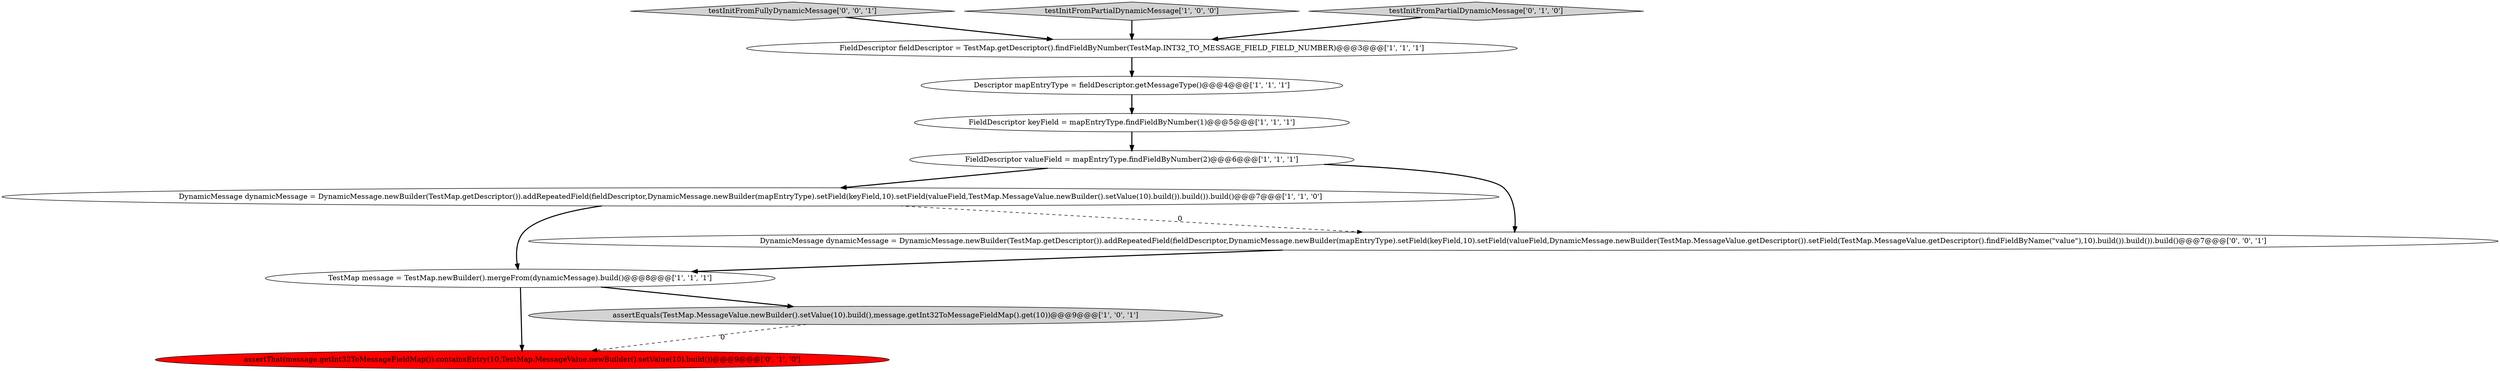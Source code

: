 digraph {
8 [style = filled, label = "assertThat(message.getInt32ToMessageFieldMap()).containsEntry(10,TestMap.MessageValue.newBuilder().setValue(10).build())@@@9@@@['0', '1', '0']", fillcolor = red, shape = ellipse image = "AAA1AAABBB2BBB"];
5 [style = filled, label = "DynamicMessage dynamicMessage = DynamicMessage.newBuilder(TestMap.getDescriptor()).addRepeatedField(fieldDescriptor,DynamicMessage.newBuilder(mapEntryType).setField(keyField,10).setField(valueField,TestMap.MessageValue.newBuilder().setValue(10).build()).build()).build()@@@7@@@['1', '1', '0']", fillcolor = white, shape = ellipse image = "AAA0AAABBB1BBB"];
7 [style = filled, label = "FieldDescriptor keyField = mapEntryType.findFieldByNumber(1)@@@5@@@['1', '1', '1']", fillcolor = white, shape = ellipse image = "AAA0AAABBB1BBB"];
10 [style = filled, label = "testInitFromFullyDynamicMessage['0', '0', '1']", fillcolor = lightgray, shape = diamond image = "AAA0AAABBB3BBB"];
3 [style = filled, label = "TestMap message = TestMap.newBuilder().mergeFrom(dynamicMessage).build()@@@8@@@['1', '1', '1']", fillcolor = white, shape = ellipse image = "AAA0AAABBB1BBB"];
1 [style = filled, label = "assertEquals(TestMap.MessageValue.newBuilder().setValue(10).build(),message.getInt32ToMessageFieldMap().get(10))@@@9@@@['1', '0', '1']", fillcolor = lightgray, shape = ellipse image = "AAA0AAABBB1BBB"];
2 [style = filled, label = "Descriptor mapEntryType = fieldDescriptor.getMessageType()@@@4@@@['1', '1', '1']", fillcolor = white, shape = ellipse image = "AAA0AAABBB1BBB"];
0 [style = filled, label = "testInitFromPartialDynamicMessage['1', '0', '0']", fillcolor = lightgray, shape = diamond image = "AAA0AAABBB1BBB"];
6 [style = filled, label = "FieldDescriptor fieldDescriptor = TestMap.getDescriptor().findFieldByNumber(TestMap.INT32_TO_MESSAGE_FIELD_FIELD_NUMBER)@@@3@@@['1', '1', '1']", fillcolor = white, shape = ellipse image = "AAA0AAABBB1BBB"];
11 [style = filled, label = "DynamicMessage dynamicMessage = DynamicMessage.newBuilder(TestMap.getDescriptor()).addRepeatedField(fieldDescriptor,DynamicMessage.newBuilder(mapEntryType).setField(keyField,10).setField(valueField,DynamicMessage.newBuilder(TestMap.MessageValue.getDescriptor()).setField(TestMap.MessageValue.getDescriptor().findFieldByName(\"value\"),10).build()).build()).build()@@@7@@@['0', '0', '1']", fillcolor = white, shape = ellipse image = "AAA0AAABBB3BBB"];
4 [style = filled, label = "FieldDescriptor valueField = mapEntryType.findFieldByNumber(2)@@@6@@@['1', '1', '1']", fillcolor = white, shape = ellipse image = "AAA0AAABBB1BBB"];
9 [style = filled, label = "testInitFromPartialDynamicMessage['0', '1', '0']", fillcolor = lightgray, shape = diamond image = "AAA0AAABBB2BBB"];
5->3 [style = bold, label=""];
1->8 [style = dashed, label="0"];
2->7 [style = bold, label=""];
7->4 [style = bold, label=""];
3->1 [style = bold, label=""];
4->11 [style = bold, label=""];
11->3 [style = bold, label=""];
5->11 [style = dashed, label="0"];
0->6 [style = bold, label=""];
4->5 [style = bold, label=""];
10->6 [style = bold, label=""];
3->8 [style = bold, label=""];
9->6 [style = bold, label=""];
6->2 [style = bold, label=""];
}
